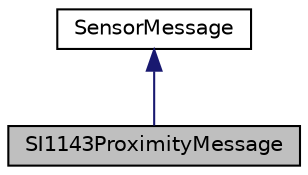 digraph "SI1143ProximityMessage"
{
  edge [fontname="Helvetica",fontsize="10",labelfontname="Helvetica",labelfontsize="10"];
  node [fontname="Helvetica",fontsize="10",shape=record];
  Node1 [label="SI1143ProximityMessage",height=0.2,width=0.4,color="black", fillcolor="grey75", style="filled", fontcolor="black"];
  Node2 -> Node1 [dir="back",color="midnightblue",fontsize="10",style="solid"];
  Node2 [label="SensorMessage",height=0.2,width=0.4,color="black", fillcolor="white", style="filled",URL="$class_sensor_message.html",tooltip="The Base Class of a Container that can hold acquired values from a Sensor. The container will be tran..."];
}
